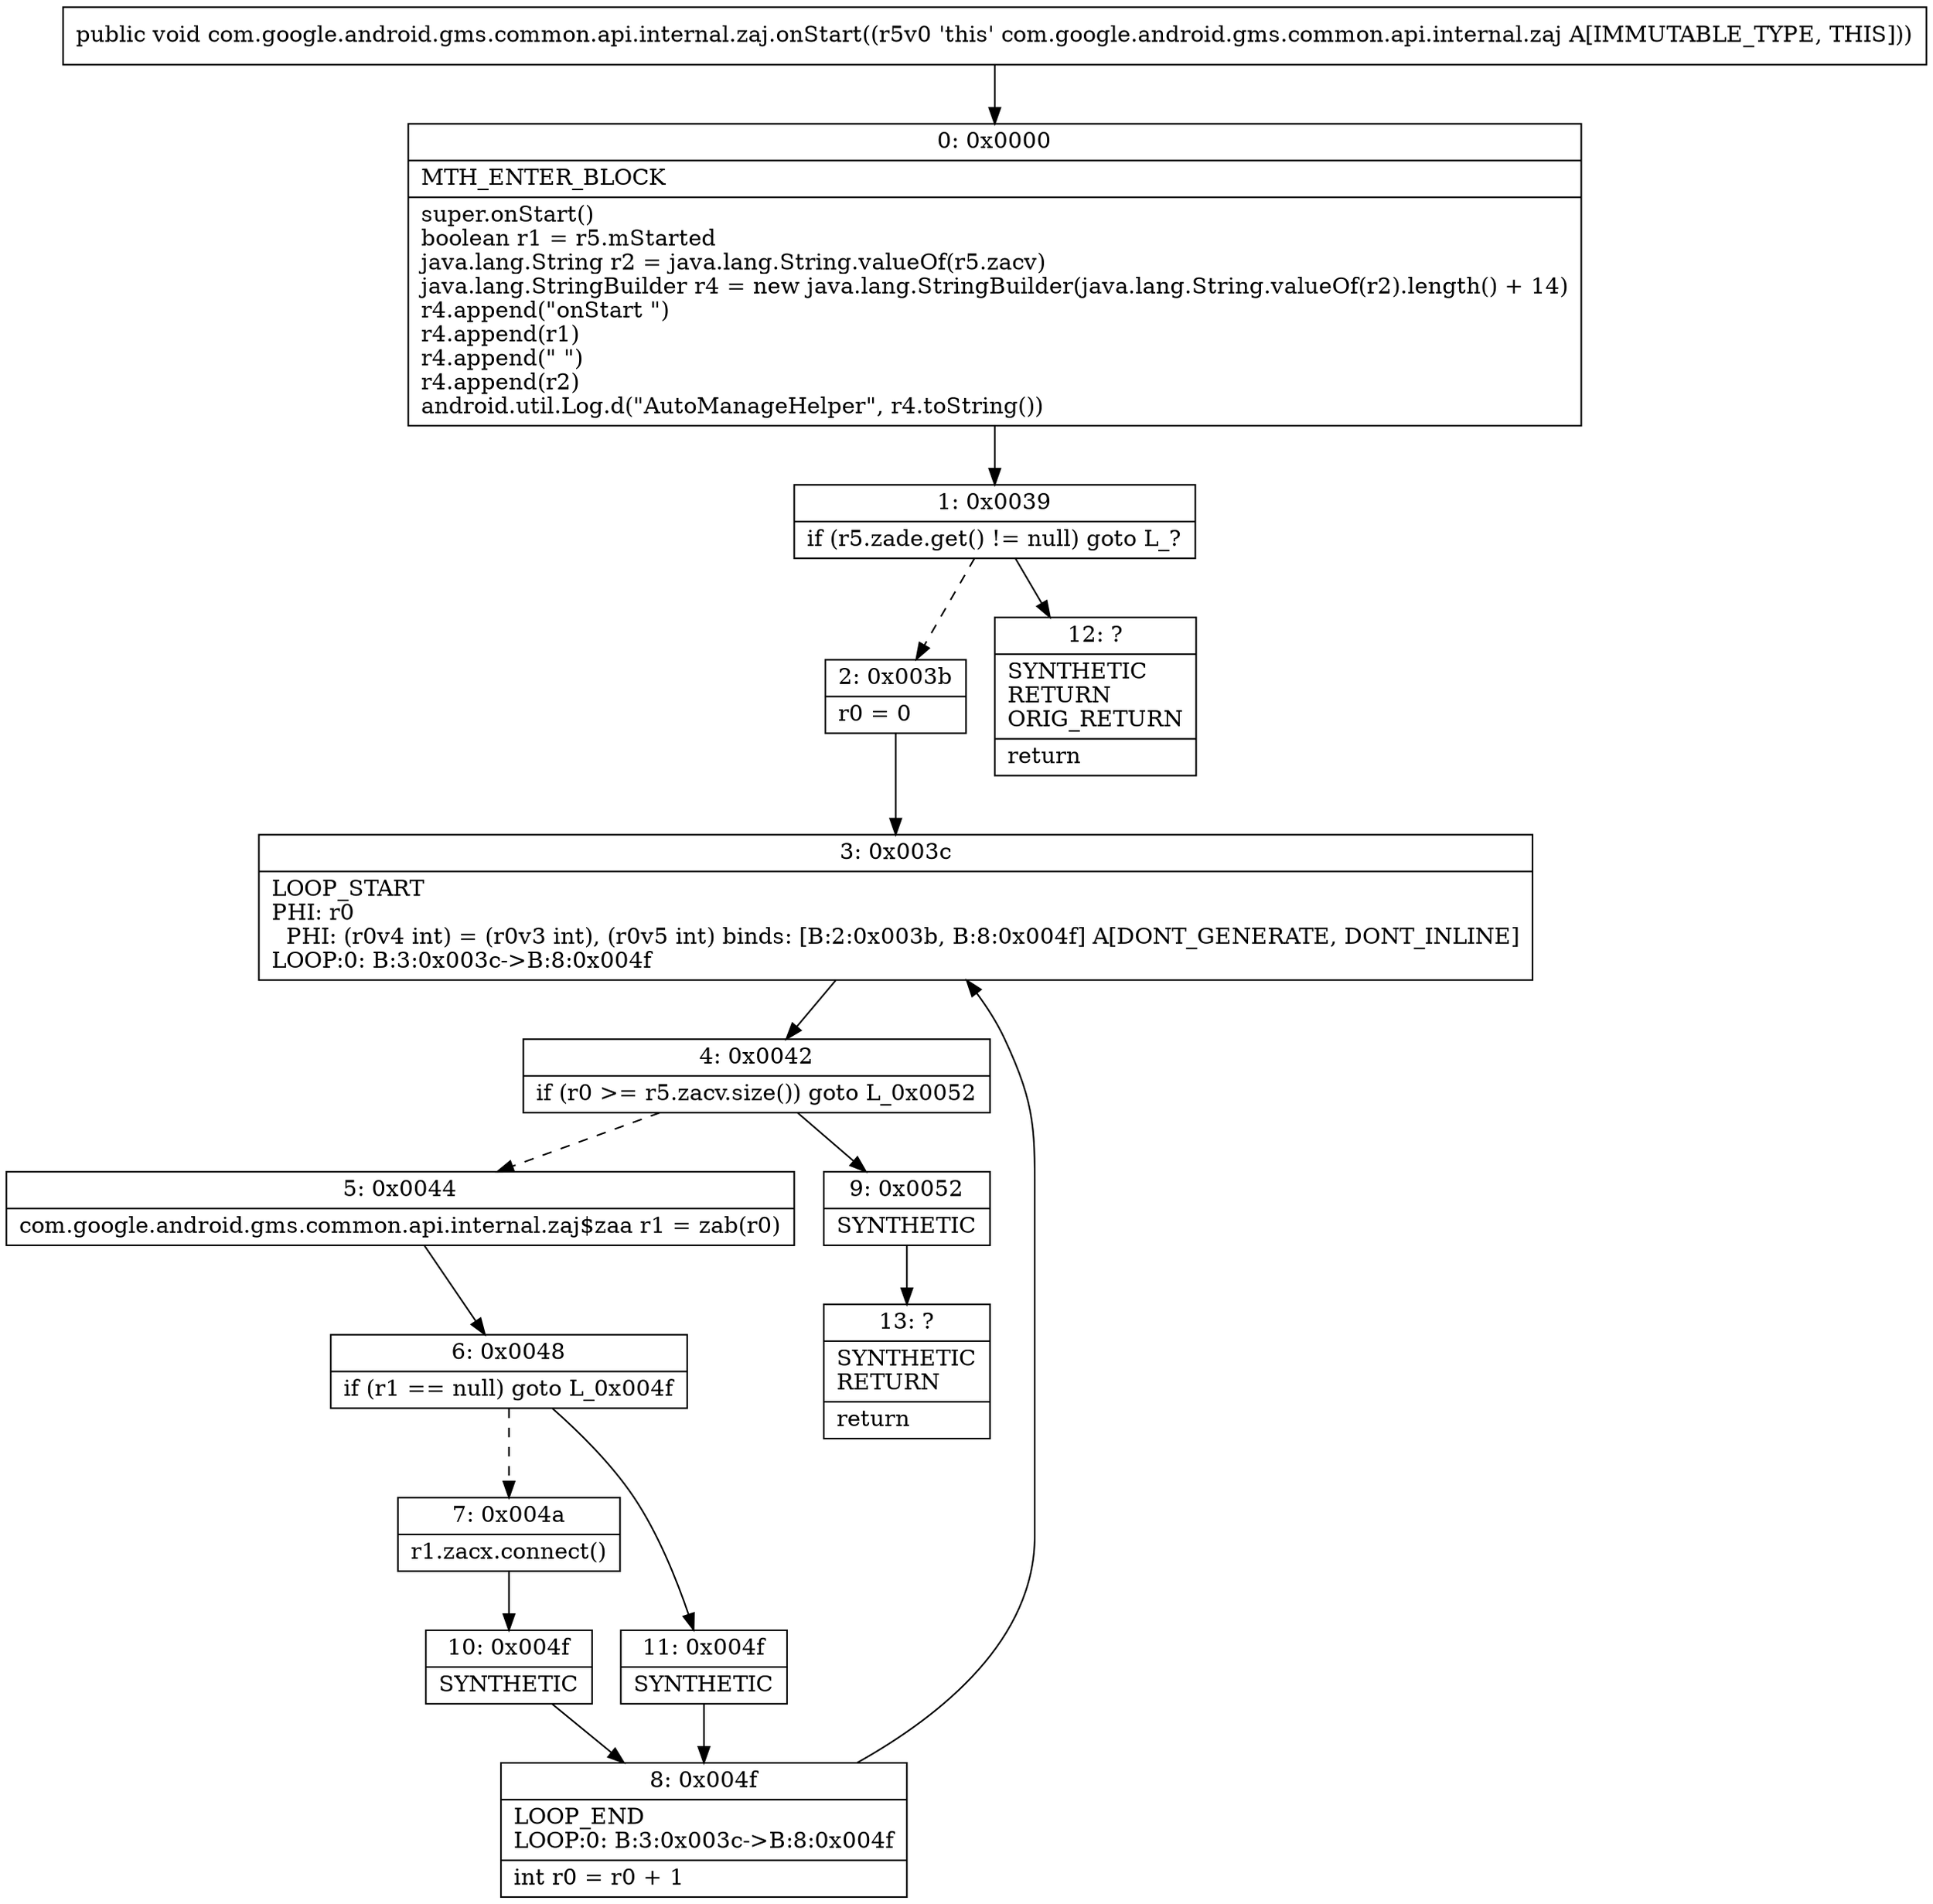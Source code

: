 digraph "CFG forcom.google.android.gms.common.api.internal.zaj.onStart()V" {
Node_0 [shape=record,label="{0\:\ 0x0000|MTH_ENTER_BLOCK\l|super.onStart()\lboolean r1 = r5.mStarted\ljava.lang.String r2 = java.lang.String.valueOf(r5.zacv)\ljava.lang.StringBuilder r4 = new java.lang.StringBuilder(java.lang.String.valueOf(r2).length() + 14)\lr4.append(\"onStart \")\lr4.append(r1)\lr4.append(\" \")\lr4.append(r2)\landroid.util.Log.d(\"AutoManageHelper\", r4.toString())\l}"];
Node_1 [shape=record,label="{1\:\ 0x0039|if (r5.zade.get() != null) goto L_?\l}"];
Node_2 [shape=record,label="{2\:\ 0x003b|r0 = 0\l}"];
Node_3 [shape=record,label="{3\:\ 0x003c|LOOP_START\lPHI: r0 \l  PHI: (r0v4 int) = (r0v3 int), (r0v5 int) binds: [B:2:0x003b, B:8:0x004f] A[DONT_GENERATE, DONT_INLINE]\lLOOP:0: B:3:0x003c\-\>B:8:0x004f\l}"];
Node_4 [shape=record,label="{4\:\ 0x0042|if (r0 \>= r5.zacv.size()) goto L_0x0052\l}"];
Node_5 [shape=record,label="{5\:\ 0x0044|com.google.android.gms.common.api.internal.zaj$zaa r1 = zab(r0)\l}"];
Node_6 [shape=record,label="{6\:\ 0x0048|if (r1 == null) goto L_0x004f\l}"];
Node_7 [shape=record,label="{7\:\ 0x004a|r1.zacx.connect()\l}"];
Node_8 [shape=record,label="{8\:\ 0x004f|LOOP_END\lLOOP:0: B:3:0x003c\-\>B:8:0x004f\l|int r0 = r0 + 1\l}"];
Node_9 [shape=record,label="{9\:\ 0x0052|SYNTHETIC\l}"];
Node_10 [shape=record,label="{10\:\ 0x004f|SYNTHETIC\l}"];
Node_11 [shape=record,label="{11\:\ 0x004f|SYNTHETIC\l}"];
Node_12 [shape=record,label="{12\:\ ?|SYNTHETIC\lRETURN\lORIG_RETURN\l|return\l}"];
Node_13 [shape=record,label="{13\:\ ?|SYNTHETIC\lRETURN\l|return\l}"];
MethodNode[shape=record,label="{public void com.google.android.gms.common.api.internal.zaj.onStart((r5v0 'this' com.google.android.gms.common.api.internal.zaj A[IMMUTABLE_TYPE, THIS])) }"];
MethodNode -> Node_0;
Node_0 -> Node_1;
Node_1 -> Node_2[style=dashed];
Node_1 -> Node_12;
Node_2 -> Node_3;
Node_3 -> Node_4;
Node_4 -> Node_5[style=dashed];
Node_4 -> Node_9;
Node_5 -> Node_6;
Node_6 -> Node_7[style=dashed];
Node_6 -> Node_11;
Node_7 -> Node_10;
Node_8 -> Node_3;
Node_9 -> Node_13;
Node_10 -> Node_8;
Node_11 -> Node_8;
}

